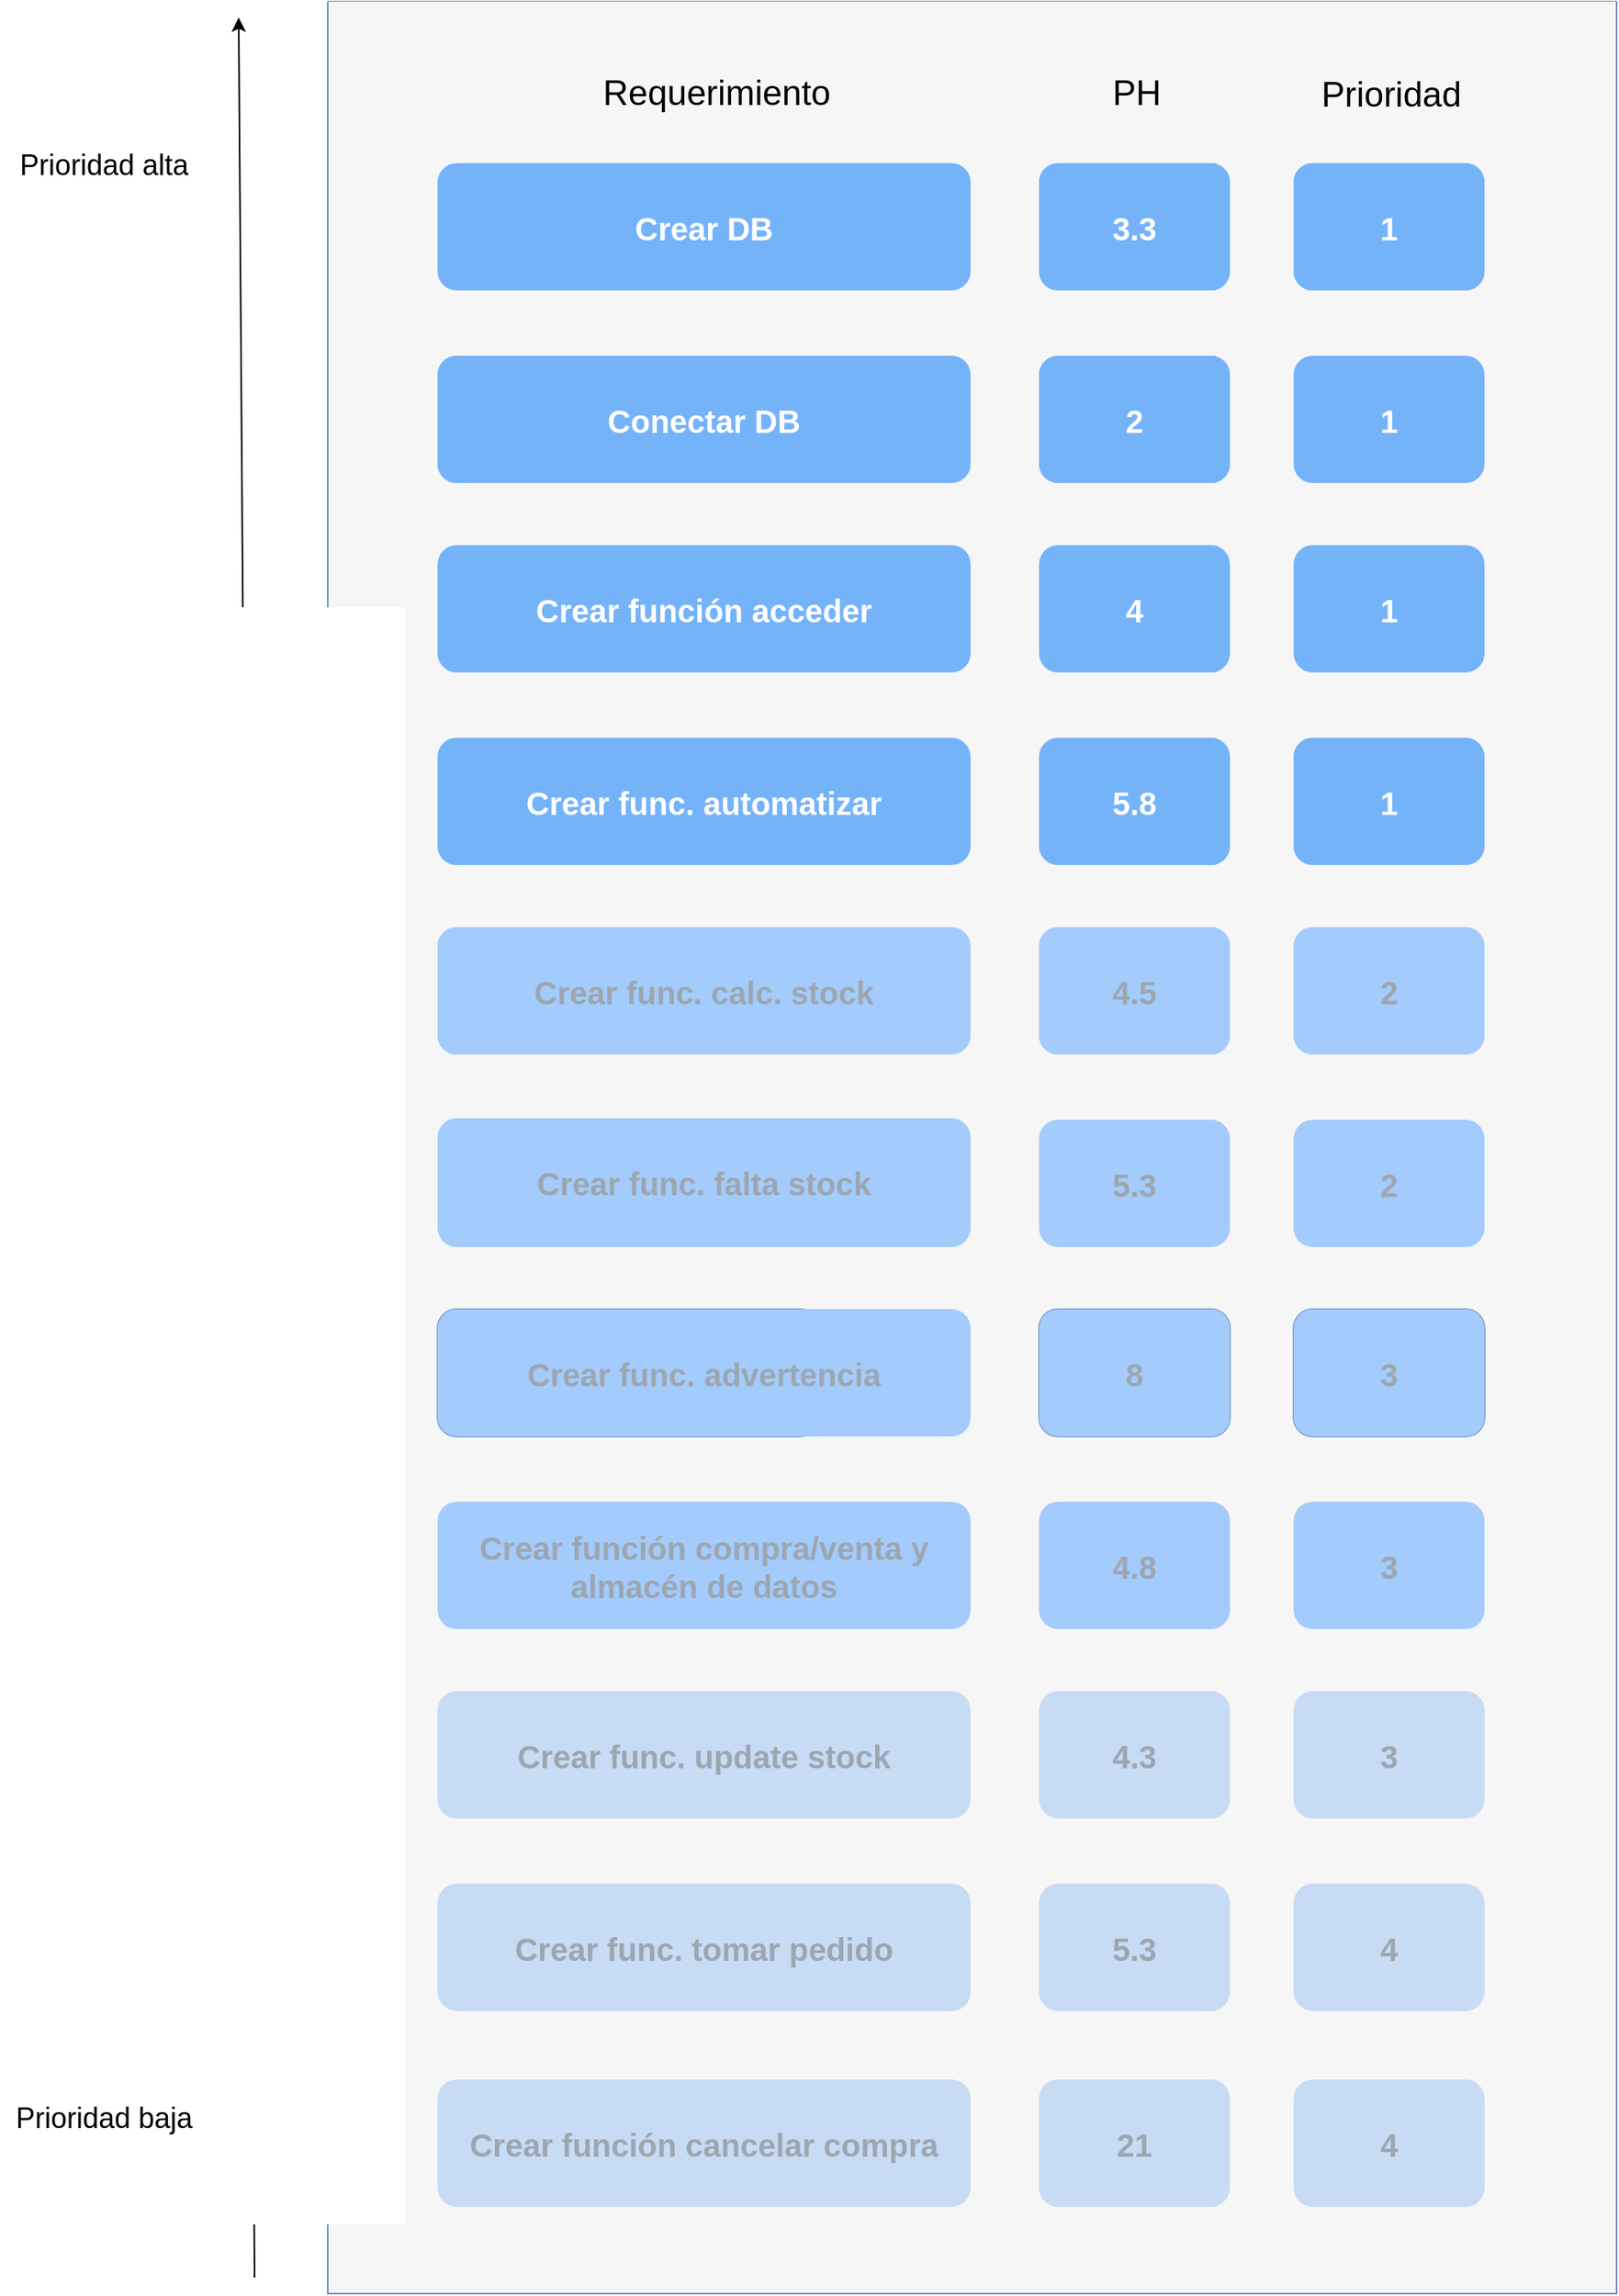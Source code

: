 <mxfile version="21.2.1" type="device">
  <diagram name="Página-1" id="RsbUo45nK9ZGqPTnQo_J">
    <mxGraphModel dx="3585" dy="2110" grid="1" gridSize="10" guides="1" tooltips="1" connect="1" arrows="1" fold="1" page="1" pageScale="1" pageWidth="111100" pageHeight="11100" math="0" shadow="0">
      <root>
        <mxCell id="0" />
        <mxCell id="1" parent="0" />
        <mxCell id="WtdKKoojwQclWSVPvxIC-62" value="" style="swimlane;startSize=0;fillColor=none;strokeColor=#6c8ebf;gradientColor=none;swimlaneFillColor=#f6f6f7;" vertex="1" parent="1">
          <mxGeometry x="836" y="250" width="810" height="1440" as="geometry" />
        </mxCell>
        <mxCell id="WtdKKoojwQclWSVPvxIC-59" value="&lt;font style=&quot;font-size: 22px;&quot;&gt;Requerimiento&lt;/font&gt;" style="text;html=1;align=center;verticalAlign=middle;resizable=0;points=[];autosize=1;strokeColor=none;fillColor=none;" vertex="1" parent="WtdKKoojwQclWSVPvxIC-62">
          <mxGeometry x="159" y="37.5" width="170" height="40" as="geometry" />
        </mxCell>
        <mxCell id="WtdKKoojwQclWSVPvxIC-60" value="&lt;font style=&quot;font-size: 22px;&quot;&gt;PH&lt;/font&gt;" style="text;html=1;align=center;verticalAlign=middle;resizable=0;points=[];autosize=1;strokeColor=none;fillColor=none;" vertex="1" parent="WtdKKoojwQclWSVPvxIC-62">
          <mxGeometry x="483" y="37.5" width="50" height="40" as="geometry" />
        </mxCell>
        <mxCell id="WtdKKoojwQclWSVPvxIC-61" value="&lt;font style=&quot;font-size: 22px;&quot;&gt;Prioridad&lt;/font&gt;" style="text;html=1;align=center;verticalAlign=middle;resizable=0;points=[];autosize=1;strokeColor=none;fillColor=none;" vertex="1" parent="WtdKKoojwQclWSVPvxIC-62">
          <mxGeometry x="613" y="38.5" width="110" height="40" as="geometry" />
        </mxCell>
        <mxCell id="WtdKKoojwQclWSVPvxIC-1" value="Crear DB" style="rounded=1;whiteSpace=wrap;html=1;fillColor=#75b3f9;fontColor=#ffffff;strokeColor=none;gradientColor=none;fontSize=20;fontStyle=1;imageWidth=59;" vertex="1" parent="1">
          <mxGeometry x="905" y="351.5" width="335" height="80" as="geometry" />
        </mxCell>
        <mxCell id="WtdKKoojwQclWSVPvxIC-2" value="" style="rounded=1;whiteSpace=wrap;html=1;fillColor=#75b3f9;fontColor=#ffffff;strokeColor=none;fontSize=20;fontStyle=1" vertex="1" parent="1">
          <mxGeometry x="1283" y="351.5" width="120" height="80" as="geometry" />
        </mxCell>
        <mxCell id="WtdKKoojwQclWSVPvxIC-3" value="" style="rounded=1;whiteSpace=wrap;html=1;fillColor=#75b3f9;fontColor=#ffffff;strokeColor=none;fontSize=20;fontStyle=1" vertex="1" parent="1">
          <mxGeometry x="1443" y="351.5" width="120" height="80" as="geometry" />
        </mxCell>
        <mxCell id="WtdKKoojwQclWSVPvxIC-13" value="" style="rounded=1;whiteSpace=wrap;html=1;fillColor=#75b3f9;fontColor=#ffffff;strokeColor=none;fontSize=20;fontStyle=1;imageWidth=59;" vertex="1" parent="1">
          <mxGeometry x="905" y="472.5" width="240" height="80" as="geometry" />
        </mxCell>
        <mxCell id="WtdKKoojwQclWSVPvxIC-14" value="" style="rounded=1;whiteSpace=wrap;html=1;fillColor=#75b3f9;fontColor=#ffffff;strokeColor=none;fontSize=20;fontStyle=1" vertex="1" parent="1">
          <mxGeometry x="1283" y="472.5" width="120" height="80" as="geometry" />
        </mxCell>
        <mxCell id="WtdKKoojwQclWSVPvxIC-15" value="1" style="rounded=1;whiteSpace=wrap;html=1;fillColor=#75b3f9;fontColor=#ffffff;strokeColor=none;gradientColor=none;fontSize=20;fontStyle=1" vertex="1" parent="1">
          <mxGeometry x="1443" y="472.5" width="120" height="80" as="geometry" />
        </mxCell>
        <mxCell id="WtdKKoojwQclWSVPvxIC-16" value="Crear función acceder" style="rounded=1;whiteSpace=wrap;html=1;fillColor=#75b3f9;fontColor=#ffffff;strokeColor=none;gradientColor=none;fontSize=20;fontStyle=1;imageWidth=59;" vertex="1" parent="1">
          <mxGeometry x="905" y="591.5" width="335" height="80" as="geometry" />
        </mxCell>
        <mxCell id="WtdKKoojwQclWSVPvxIC-17" value="4" style="rounded=1;whiteSpace=wrap;html=1;fillColor=#75b3f9;fontColor=#ffffff;strokeColor=none;gradientColor=none;fontSize=20;fontStyle=1" vertex="1" parent="1">
          <mxGeometry x="1283" y="591.5" width="120" height="80" as="geometry" />
        </mxCell>
        <mxCell id="WtdKKoojwQclWSVPvxIC-18" value="1" style="rounded=1;whiteSpace=wrap;html=1;fillColor=#75b3f9;fontColor=#ffffff;strokeColor=none;gradientColor=none;fontSize=20;fontStyle=1" vertex="1" parent="1">
          <mxGeometry x="1443" y="591.5" width="120" height="80" as="geometry" />
        </mxCell>
        <mxCell id="WtdKKoojwQclWSVPvxIC-19" value="" style="rounded=1;whiteSpace=wrap;html=1;fillColor=#a3cbfb;fontColor=#ffffff;strokeColor=none;fontSize=20;fontStyle=1;gradientColor=none;imageWidth=59;" vertex="1" parent="1">
          <mxGeometry x="905" y="712.5" width="240" height="80" as="geometry" />
        </mxCell>
        <mxCell id="WtdKKoojwQclWSVPvxIC-20" value="" style="rounded=1;whiteSpace=wrap;html=1;fillColor=#a3cbfb;fontColor=#ffffff;strokeColor=none;fontSize=20;fontStyle=1;gradientColor=none;" vertex="1" parent="1">
          <mxGeometry x="1283" y="712.5" width="120" height="80" as="geometry" />
        </mxCell>
        <mxCell id="WtdKKoojwQclWSVPvxIC-21" value="" style="rounded=1;whiteSpace=wrap;html=1;fillColor=#a3cbfb;fontColor=#ffffff;strokeColor=none;fontSize=20;fontStyle=1;gradientColor=none;" vertex="1" parent="1">
          <mxGeometry x="1443" y="712.5" width="120" height="80" as="geometry" />
        </mxCell>
        <mxCell id="WtdKKoojwQclWSVPvxIC-22" value="" style="rounded=1;whiteSpace=wrap;html=1;fillColor=#a3cbfb;fontColor=#9da6b0;strokeColor=none;fontSize=20;fontStyle=1;gradientColor=none;imageWidth=59;" vertex="1" parent="1">
          <mxGeometry x="905" y="831.5" width="240" height="80" as="geometry" />
        </mxCell>
        <mxCell id="WtdKKoojwQclWSVPvxIC-23" value="" style="rounded=1;whiteSpace=wrap;html=1;fillColor=#a3cbfb;fontColor=#9da6b0;strokeColor=none;fontSize=20;fontStyle=1;gradientColor=none;" vertex="1" parent="1">
          <mxGeometry x="1283" y="831.5" width="120" height="80" as="geometry" />
        </mxCell>
        <mxCell id="WtdKKoojwQclWSVPvxIC-24" value="" style="rounded=1;whiteSpace=wrap;html=1;fillColor=#a3cbfb;fontColor=#9da6b0;strokeColor=none;fontSize=20;fontStyle=1;gradientColor=none;" vertex="1" parent="1">
          <mxGeometry x="1443" y="831.5" width="120" height="80" as="geometry" />
        </mxCell>
        <mxCell id="WtdKKoojwQclWSVPvxIC-25" value="Crear func. falta stock" style="rounded=1;whiteSpace=wrap;html=1;fillColor=#a3cbfb;fontColor=#9da6b0;strokeColor=none;gradientColor=none;fontSize=20;fontStyle=1;imageWidth=59;" vertex="1" parent="1">
          <mxGeometry x="905" y="951.5" width="335" height="81" as="geometry" />
        </mxCell>
        <mxCell id="WtdKKoojwQclWSVPvxIC-26" value="5.3" style="rounded=1;whiteSpace=wrap;html=1;fillColor=#a3cbfb;fontColor=#9da6b0;strokeColor=none;gradientColor=none;fontSize=20;fontStyle=1" vertex="1" parent="1">
          <mxGeometry x="1283" y="952.5" width="120" height="80" as="geometry" />
        </mxCell>
        <mxCell id="WtdKKoojwQclWSVPvxIC-27" value="2" style="rounded=1;whiteSpace=wrap;html=1;fillColor=#a3cbfb;fontColor=#9da6b0;strokeColor=none;gradientColor=none;fontSize=20;fontStyle=1" vertex="1" parent="1">
          <mxGeometry x="1443" y="952.5" width="120" height="80" as="geometry" />
        </mxCell>
        <mxCell id="WtdKKoojwQclWSVPvxIC-28" value="Crear func. advertencia" style="rounded=1;whiteSpace=wrap;html=1;fillColor=#A3CBFB;gradientColor=none;strokeColor=#6c8ebf;fontSize=20;fontStyle=1;fontColor=#9da6b0;imageWidth=59;" vertex="1" parent="1">
          <mxGeometry x="905" y="1071.5" width="240" height="80" as="geometry" />
        </mxCell>
        <mxCell id="WtdKKoojwQclWSVPvxIC-29" value="" style="rounded=1;whiteSpace=wrap;html=1;fillColor=#A3CBFB;gradientColor=none;strokeColor=#6c8ebf;fontSize=20;fontStyle=1;fontColor=#9da6b0;" vertex="1" parent="1">
          <mxGeometry x="1283" y="1071.5" width="120" height="80" as="geometry" />
        </mxCell>
        <mxCell id="WtdKKoojwQclWSVPvxIC-30" value="" style="rounded=1;whiteSpace=wrap;html=1;fillColor=#A3CBFB;gradientColor=none;strokeColor=#6c8ebf;fontSize=20;fontStyle=1;fontColor=#9da6b0;" vertex="1" parent="1">
          <mxGeometry x="1443" y="1071.5" width="120" height="80" as="geometry" />
        </mxCell>
        <mxCell id="WtdKKoojwQclWSVPvxIC-31" value="Crear función compra/venta y almacén de datos" style="rounded=1;whiteSpace=wrap;html=1;fillColor=#A3CBFB;gradientColor=none;strokeColor=none;fontSize=20;fontStyle=1;fontColor=#9da6b0;imageWidth=59;" vertex="1" parent="1">
          <mxGeometry x="905" y="1192.5" width="335" height="80" as="geometry" />
        </mxCell>
        <mxCell id="WtdKKoojwQclWSVPvxIC-32" value="4.8" style="rounded=1;whiteSpace=wrap;html=1;fillColor=#A3CBFB;gradientColor=none;strokeColor=none;fontSize=20;fontStyle=1;fontColor=#9da6b0;" vertex="1" parent="1">
          <mxGeometry x="1283" y="1192.5" width="120" height="80" as="geometry" />
        </mxCell>
        <mxCell id="WtdKKoojwQclWSVPvxIC-33" value="3" style="rounded=1;whiteSpace=wrap;html=1;fillColor=#A3CBFB;gradientColor=none;strokeColor=none;fontSize=20;fontStyle=1;fontColor=#9da6b0;" vertex="1" parent="1">
          <mxGeometry x="1443" y="1192.5" width="120" height="80" as="geometry" />
        </mxCell>
        <mxCell id="WtdKKoojwQclWSVPvxIC-34" value="Crear func. update stock" style="rounded=1;whiteSpace=wrap;html=1;fillColor=#c7dbf4;gradientColor=none;strokeColor=none;fontSize=20;fontStyle=1;fontColor=#9da6b0;imageWidth=59;" vertex="1" parent="1">
          <mxGeometry x="905" y="1311.5" width="335" height="80" as="geometry" />
        </mxCell>
        <mxCell id="WtdKKoojwQclWSVPvxIC-35" value="4.3" style="rounded=1;whiteSpace=wrap;html=1;fillColor=#c7dbf4;gradientColor=none;strokeColor=none;fontSize=20;fontStyle=1;fontColor=#9da6b0;" vertex="1" parent="1">
          <mxGeometry x="1283" y="1311.5" width="120" height="80" as="geometry" />
        </mxCell>
        <mxCell id="WtdKKoojwQclWSVPvxIC-36" value="3" style="rounded=1;whiteSpace=wrap;html=1;fillColor=#c7dbf4;gradientColor=none;strokeColor=none;fontSize=20;fontStyle=1;fontColor=#9da6b0;" vertex="1" parent="1">
          <mxGeometry x="1443" y="1311.5" width="120" height="80" as="geometry" />
        </mxCell>
        <mxCell id="WtdKKoojwQclWSVPvxIC-37" value="Crear func. tomar pedido" style="rounded=1;whiteSpace=wrap;html=1;fillColor=#C7DBF4;strokeColor=none;gradientColor=none;fontSize=20;fontStyle=1;fontColor=#9da6b0;imageWidth=59;" vertex="1" parent="1">
          <mxGeometry x="905" y="1432.5" width="335" height="80" as="geometry" />
        </mxCell>
        <mxCell id="WtdKKoojwQclWSVPvxIC-38" value="5.3" style="rounded=1;whiteSpace=wrap;html=1;fillColor=#C7DBF4;strokeColor=none;gradientColor=none;fontSize=20;fontStyle=1;fontColor=#9da6b0;" vertex="1" parent="1">
          <mxGeometry x="1283" y="1432.5" width="120" height="80" as="geometry" />
        </mxCell>
        <mxCell id="WtdKKoojwQclWSVPvxIC-39" value="4" style="rounded=1;whiteSpace=wrap;html=1;fillColor=#C7DBF4;strokeColor=none;gradientColor=none;fontSize=20;fontStyle=1;fontColor=#9da6b0;" vertex="1" parent="1">
          <mxGeometry x="1443" y="1432.5" width="120" height="80" as="geometry" />
        </mxCell>
        <mxCell id="WtdKKoojwQclWSVPvxIC-43" value="Crear función cancelar compra" style="rounded=1;whiteSpace=wrap;html=1;fillColor=#C7DBF4;strokeColor=none;gradientColor=none;fontSize=20;fontStyle=1;fontColor=#9da6b0;imageWidth=59;" vertex="1" parent="1">
          <mxGeometry x="905" y="1555.5" width="335" height="80" as="geometry" />
        </mxCell>
        <mxCell id="WtdKKoojwQclWSVPvxIC-44" value="21" style="rounded=1;whiteSpace=wrap;html=1;fillColor=#C7DBF4;strokeColor=none;gradientColor=none;fontSize=20;fontStyle=1;fontColor=#9da6b0;" vertex="1" parent="1">
          <mxGeometry x="1283" y="1555.5" width="120" height="80" as="geometry" />
        </mxCell>
        <mxCell id="WtdKKoojwQclWSVPvxIC-45" value="4" style="rounded=1;whiteSpace=wrap;html=1;fillColor=#C7DBF4;strokeColor=none;gradientColor=none;fontSize=20;fontStyle=1;fontColor=#9da6b0;" vertex="1" parent="1">
          <mxGeometry x="1443" y="1555.5" width="120" height="80" as="geometry" />
        </mxCell>
        <mxCell id="WtdKKoojwQclWSVPvxIC-48" value="3.3" style="rounded=1;whiteSpace=wrap;html=1;fillColor=#75b3f9;fontColor=#ffffff;strokeColor=none;gradientColor=none;fontSize=20;fontStyle=1" vertex="1" parent="1">
          <mxGeometry x="1283" y="351.5" width="120" height="80" as="geometry" />
        </mxCell>
        <mxCell id="WtdKKoojwQclWSVPvxIC-49" value="1" style="rounded=1;whiteSpace=wrap;html=1;fillColor=#75b3f9;fontColor=#ffffff;strokeColor=none;gradientColor=none;fontSize=20;fontStyle=1" vertex="1" parent="1">
          <mxGeometry x="1443" y="351.5" width="120" height="80" as="geometry" />
        </mxCell>
        <mxCell id="WtdKKoojwQclWSVPvxIC-50" value="Conectar DB" style="rounded=1;whiteSpace=wrap;html=1;fillColor=#75b3f9;fontColor=#ffffff;strokeColor=none;gradientColor=none;fontStyle=1;fontSize=20;imageWidth=59;" vertex="1" parent="1">
          <mxGeometry x="905" y="472.5" width="335" height="80" as="geometry" />
        </mxCell>
        <mxCell id="WtdKKoojwQclWSVPvxIC-51" value="2" style="rounded=1;whiteSpace=wrap;html=1;fillColor=#75b3f9;fontColor=#ffffff;strokeColor=none;gradientColor=none;fontSize=20;fontStyle=1" vertex="1" parent="1">
          <mxGeometry x="1283" y="472.5" width="120" height="80" as="geometry" />
        </mxCell>
        <mxCell id="WtdKKoojwQclWSVPvxIC-52" value="Crear func. automatizar" style="rounded=1;whiteSpace=wrap;html=1;fillColor=#75B3F9;fontColor=#ffffff;strokeColor=none;gradientColor=none;fontSize=20;fontStyle=1;imageWidth=59;" vertex="1" parent="1">
          <mxGeometry x="905" y="712.5" width="335" height="80" as="geometry" />
        </mxCell>
        <mxCell id="WtdKKoojwQclWSVPvxIC-53" value="5.8" style="rounded=1;whiteSpace=wrap;html=1;fillColor=#75B3F9;fontColor=#ffffff;strokeColor=none;gradientColor=none;fontSize=20;fontStyle=1" vertex="1" parent="1">
          <mxGeometry x="1283" y="712.5" width="120" height="80" as="geometry" />
        </mxCell>
        <mxCell id="WtdKKoojwQclWSVPvxIC-54" value="1" style="rounded=1;whiteSpace=wrap;html=1;fillColor=#75B3F9;fontColor=#ffffff;strokeColor=none;gradientColor=none;fontSize=20;fontStyle=1" vertex="1" parent="1">
          <mxGeometry x="1443" y="712.5" width="120" height="80" as="geometry" />
        </mxCell>
        <mxCell id="WtdKKoojwQclWSVPvxIC-55" value="2" style="rounded=1;whiteSpace=wrap;html=1;fillColor=#a3cbfb;fontColor=#9da6b0;strokeColor=none;gradientColor=none;fontSize=20;fontStyle=1" vertex="1" parent="1">
          <mxGeometry x="1443" y="831.5" width="120" height="80" as="geometry" />
        </mxCell>
        <mxCell id="WtdKKoojwQclWSVPvxIC-56" value="" style="rounded=1;whiteSpace=wrap;html=1;fillColor=#a3cbfb;fontColor=#9da6b0;strokeColor=none;gradientColor=none;fontSize=20;fontStyle=1" vertex="1" parent="1">
          <mxGeometry x="1283" y="831.5" width="120" height="80" as="geometry" />
        </mxCell>
        <mxCell id="WtdKKoojwQclWSVPvxIC-57" value="Crear func. calc. stock" style="rounded=1;whiteSpace=wrap;html=1;fillColor=#a3cbfb;fontColor=#9da6b0;strokeColor=none;gradientColor=none;fontSize=20;fontStyle=1;imageWidth=59;" vertex="1" parent="1">
          <mxGeometry x="905" y="831.5" width="240" height="80" as="geometry" />
        </mxCell>
        <mxCell id="WtdKKoojwQclWSVPvxIC-63" value="Crear func. calc. stock" style="rounded=1;whiteSpace=wrap;html=1;fillColor=#a3cbfb;fontColor=#9da6b0;strokeColor=none;gradientColor=none;fontSize=20;fontStyle=1;imageWidth=59;" vertex="1" parent="1">
          <mxGeometry x="905" y="831.5" width="335" height="80" as="geometry" />
        </mxCell>
        <mxCell id="WtdKKoojwQclWSVPvxIC-64" value="4.5" style="rounded=1;whiteSpace=wrap;html=1;fillColor=#a3cbfb;fontColor=#9da6b0;strokeColor=none;gradientColor=none;fontSize=20;fontStyle=1" vertex="1" parent="1">
          <mxGeometry x="1283" y="831.5" width="120" height="80" as="geometry" />
        </mxCell>
        <mxCell id="WtdKKoojwQclWSVPvxIC-65" value="Crear func. advertencia" style="rounded=1;whiteSpace=wrap;html=1;fillColor=#A3CBFB;gradientColor=none;strokeColor=none;fontSize=20;fontStyle=1;fontColor=#9da6b0;imageWidth=59;" vertex="1" parent="1">
          <mxGeometry x="905" y="1071.5" width="335" height="80" as="geometry" />
        </mxCell>
        <mxCell id="WtdKKoojwQclWSVPvxIC-66" value="8" style="rounded=1;whiteSpace=wrap;html=1;fillColor=#A3CBFB;gradientColor=none;strokeColor=none;fontSize=20;fontStyle=1;fontColor=#9da6b0;" vertex="1" parent="1">
          <mxGeometry x="1283" y="1071.5" width="120" height="80" as="geometry" />
        </mxCell>
        <mxCell id="WtdKKoojwQclWSVPvxIC-67" value="3" style="rounded=1;whiteSpace=wrap;html=1;fillColor=#A3CBFB;gradientColor=none;strokeColor=none;fontSize=20;fontStyle=1;fontColor=#9da6b0;" vertex="1" parent="1">
          <mxGeometry x="1443" y="1071.5" width="120" height="80" as="geometry" />
        </mxCell>
        <mxCell id="WtdKKoojwQclWSVPvxIC-68" value="" style="endArrow=none;html=1;rounded=0;startArrow=classic;startFill=1;endFill=0;" edge="1" parent="1">
          <mxGeometry width="50" height="50" relative="1" as="geometry">
            <mxPoint x="780" y="260" as="sourcePoint" />
            <mxPoint x="790" y="1680" as="targetPoint" />
          </mxGeometry>
        </mxCell>
        <mxCell id="WtdKKoojwQclWSVPvxIC-69" value="&lt;font style=&quot;font-size: 18px;&quot;&gt;Prioridad alta&lt;/font&gt;" style="text;html=1;align=center;verticalAlign=middle;resizable=0;points=[];autosize=1;strokeColor=none;fillColor=none;" vertex="1" parent="1">
          <mxGeometry x="630" y="333" width="130" height="40" as="geometry" />
        </mxCell>
        <mxCell id="WtdKKoojwQclWSVPvxIC-70" value="&lt;font style=&quot;font-size: 18px;&quot;&gt;Prioridad baja&lt;/font&gt;" style="text;html=1;align=center;verticalAlign=middle;resizable=0;points=[];autosize=1;strokeColor=none;fillColor=none;" vertex="1" parent="1">
          <mxGeometry x="630" y="1560" width="130" height="40" as="geometry" />
        </mxCell>
      </root>
    </mxGraphModel>
  </diagram>
</mxfile>

